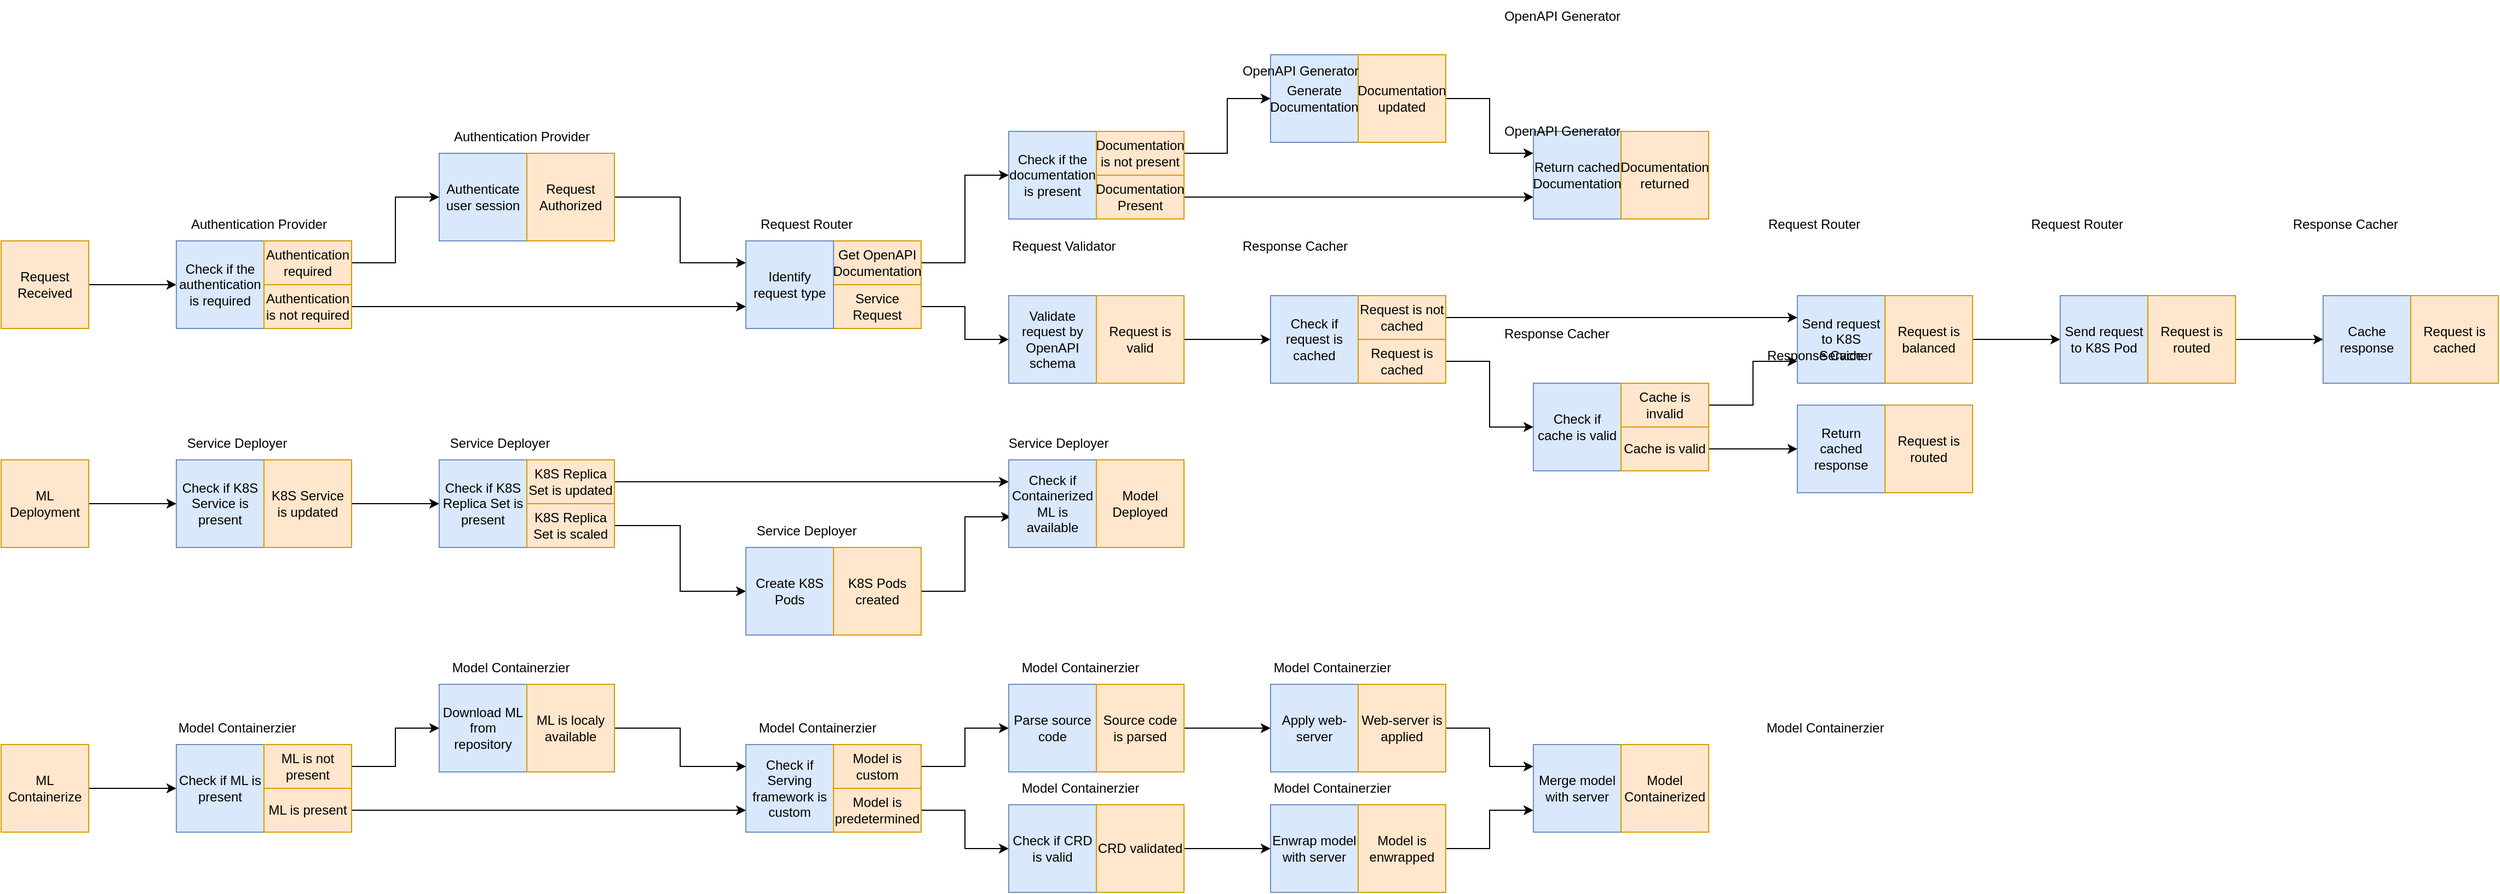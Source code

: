 <mxfile>
    <diagram name="Страница — 1" id="s1KukHTFloUVwo6JeJkF">
        <mxGraphModel dx="733" dy="353" grid="1" gridSize="10" guides="1" tooltips="1" connect="1" arrows="1" fold="1" page="1" pageScale="1" pageWidth="827" pageHeight="2000" math="0" shadow="0">
            <root>
                <mxCell id="0"/>
                <mxCell id="1" parent="0"/>
                <mxCell id="qRX5v0t8TsgXR0mgB-LM-10" style="edgeStyle=orthogonalEdgeStyle;rounded=0;orthogonalLoop=1;jettySize=auto;html=1;exitX=1;exitY=0.5;exitDx=0;exitDy=0;entryX=0;entryY=0.5;entryDx=0;entryDy=0;" parent="1" source="qRX5v0t8TsgXR0mgB-LM-1" target="qRX5v0t8TsgXR0mgB-LM-8" edge="1">
                    <mxGeometry relative="1" as="geometry"/>
                </mxCell>
                <mxCell id="qRX5v0t8TsgXR0mgB-LM-1" value="Request Received" style="rounded=0;whiteSpace=wrap;html=1;fillColor=#ffe6cc;strokeColor=#d79b00;" parent="1" vertex="1">
                    <mxGeometry x="40" y="240" width="80" height="80" as="geometry"/>
                </mxCell>
                <mxCell id="qRX5v0t8TsgXR0mgB-LM-2" value="Authenticate&lt;div&gt;user session&lt;/div&gt;" style="rounded=0;whiteSpace=wrap;html=1;fillColor=#dae8fc;strokeColor=#6c8ebf;" parent="1" vertex="1">
                    <mxGeometry x="440" y="160" width="80" height="80" as="geometry"/>
                </mxCell>
                <mxCell id="qRX5v0t8TsgXR0mgB-LM-7" style="edgeStyle=orthogonalEdgeStyle;rounded=0;orthogonalLoop=1;jettySize=auto;html=1;exitX=1;exitY=0.5;exitDx=0;exitDy=0;entryX=0;entryY=0.25;entryDx=0;entryDy=0;" parent="1" source="qRX5v0t8TsgXR0mgB-LM-3" target="qRX5v0t8TsgXR0mgB-LM-23" edge="1">
                    <mxGeometry relative="1" as="geometry">
                        <mxPoint x="720" y="170" as="targetPoint"/>
                    </mxGeometry>
                </mxCell>
                <mxCell id="qRX5v0t8TsgXR0mgB-LM-3" value="Request Authorized" style="rounded=0;whiteSpace=wrap;html=1;fillColor=#ffe6cc;strokeColor=#d79b00;" parent="1" vertex="1">
                    <mxGeometry x="520" y="160" width="80" height="80" as="geometry"/>
                </mxCell>
                <mxCell id="qRX5v0t8TsgXR0mgB-LM-4" value="Validate request by OpenAPI schema" style="rounded=0;whiteSpace=wrap;html=1;fillColor=#dae8fc;strokeColor=#6c8ebf;" parent="1" vertex="1">
                    <mxGeometry x="960" y="290" width="80" height="80" as="geometry"/>
                </mxCell>
                <mxCell id="39" style="edgeStyle=orthogonalEdgeStyle;rounded=0;html=1;exitX=1;exitY=0.5;exitDx=0;exitDy=0;entryX=0;entryY=0.5;entryDx=0;entryDy=0;" parent="1" source="qRX5v0t8TsgXR0mgB-LM-5" target="36" edge="1">
                    <mxGeometry relative="1" as="geometry"/>
                </mxCell>
                <mxCell id="qRX5v0t8TsgXR0mgB-LM-5" value="Request is valid" style="rounded=0;whiteSpace=wrap;html=1;fillColor=#ffe6cc;strokeColor=#d79b00;" parent="1" vertex="1">
                    <mxGeometry x="1040" y="290" width="80" height="80" as="geometry"/>
                </mxCell>
                <mxCell id="qRX5v0t8TsgXR0mgB-LM-8" value="Check if the authentication is required" style="rounded=0;whiteSpace=wrap;html=1;fillColor=#dae8fc;strokeColor=#6c8ebf;" parent="1" vertex="1">
                    <mxGeometry x="200" y="240" width="80" height="80" as="geometry"/>
                </mxCell>
                <mxCell id="qRX5v0t8TsgXR0mgB-LM-28" style="edgeStyle=orthogonalEdgeStyle;rounded=0;orthogonalLoop=1;jettySize=auto;html=1;exitX=1;exitY=0.5;exitDx=0;exitDy=0;entryX=0;entryY=0.5;entryDx=0;entryDy=0;" parent="1" source="qRX5v0t8TsgXR0mgB-LM-9" target="qRX5v0t8TsgXR0mgB-LM-26" edge="1">
                    <mxGeometry relative="1" as="geometry">
                        <Array as="points">
                            <mxPoint x="920" y="260"/>
                            <mxPoint x="920" y="180"/>
                        </Array>
                    </mxGeometry>
                </mxCell>
                <mxCell id="qRX5v0t8TsgXR0mgB-LM-9" value="Get OpenAPI&lt;div&gt;Documentation&lt;/div&gt;" style="rounded=0;whiteSpace=wrap;html=1;fillColor=#ffe6cc;strokeColor=#d79b00;" parent="1" vertex="1">
                    <mxGeometry x="800" y="240" width="80" height="40" as="geometry"/>
                </mxCell>
                <mxCell id="2" style="edgeStyle=orthogonalEdgeStyle;html=1;exitX=1;exitY=0.5;exitDx=0;exitDy=0;entryX=0;entryY=0.5;entryDx=0;entryDy=0;rounded=0;" parent="1" source="qRX5v0t8TsgXR0mgB-LM-14" target="qRX5v0t8TsgXR0mgB-LM-4" edge="1">
                    <mxGeometry relative="1" as="geometry"/>
                </mxCell>
                <mxCell id="qRX5v0t8TsgXR0mgB-LM-14" value="Service Request" style="rounded=0;whiteSpace=wrap;html=1;fillColor=#ffe6cc;strokeColor=#d79b00;" parent="1" vertex="1">
                    <mxGeometry x="800" y="280" width="80" height="40" as="geometry"/>
                </mxCell>
                <mxCell id="qRX5v0t8TsgXR0mgB-LM-22" style="edgeStyle=orthogonalEdgeStyle;rounded=0;orthogonalLoop=1;jettySize=auto;html=1;exitX=1;exitY=0.5;exitDx=0;exitDy=0;entryX=0;entryY=0.5;entryDx=0;entryDy=0;" parent="1" source="qRX5v0t8TsgXR0mgB-LM-20" target="qRX5v0t8TsgXR0mgB-LM-2" edge="1">
                    <mxGeometry relative="1" as="geometry"/>
                </mxCell>
                <mxCell id="qRX5v0t8TsgXR0mgB-LM-20" value="Authentication required" style="rounded=0;whiteSpace=wrap;html=1;fillColor=#ffe6cc;strokeColor=#d79b00;" parent="1" vertex="1">
                    <mxGeometry x="280" y="240" width="80" height="40" as="geometry"/>
                </mxCell>
                <mxCell id="qRX5v0t8TsgXR0mgB-LM-24" style="edgeStyle=orthogonalEdgeStyle;rounded=0;orthogonalLoop=1;jettySize=auto;html=1;exitX=1;exitY=0.5;exitDx=0;exitDy=0;entryX=0;entryY=0.75;entryDx=0;entryDy=0;" parent="1" source="qRX5v0t8TsgXR0mgB-LM-21" target="qRX5v0t8TsgXR0mgB-LM-23" edge="1">
                    <mxGeometry relative="1" as="geometry">
                        <mxPoint x="670" y="360" as="targetPoint"/>
                    </mxGeometry>
                </mxCell>
                <mxCell id="qRX5v0t8TsgXR0mgB-LM-21" value="Authentication is not required" style="rounded=0;whiteSpace=wrap;html=1;fillColor=#ffe6cc;strokeColor=#d79b00;" parent="1" vertex="1">
                    <mxGeometry x="280" y="280" width="80" height="40" as="geometry"/>
                </mxCell>
                <mxCell id="qRX5v0t8TsgXR0mgB-LM-23" value="Identify request type" style="rounded=0;whiteSpace=wrap;html=1;fillColor=#dae8fc;strokeColor=#6c8ebf;" parent="1" vertex="1">
                    <mxGeometry x="720" y="240" width="80" height="80" as="geometry"/>
                </mxCell>
                <mxCell id="qRX5v0t8TsgXR0mgB-LM-26" value="Check if the documentation is present" style="rounded=0;whiteSpace=wrap;html=1;fillColor=#dae8fc;strokeColor=#6c8ebf;" parent="1" vertex="1">
                    <mxGeometry x="960" y="140" width="80" height="80" as="geometry"/>
                </mxCell>
                <mxCell id="T81k3Jo-gWtBiVswDnpD-101" style="edgeStyle=orthogonalEdgeStyle;rounded=0;orthogonalLoop=1;jettySize=auto;html=1;exitX=1;exitY=0.5;exitDx=0;exitDy=0;entryX=0;entryY=0.75;entryDx=0;entryDy=0;" parent="1" source="qRX5v0t8TsgXR0mgB-LM-27" target="10" edge="1">
                    <mxGeometry relative="1" as="geometry"/>
                </mxCell>
                <mxCell id="qRX5v0t8TsgXR0mgB-LM-27" value="Documentation Present" style="rounded=0;whiteSpace=wrap;html=1;fillColor=#ffe6cc;strokeColor=#d79b00;" parent="1" vertex="1">
                    <mxGeometry x="1040" y="180" width="80" height="40" as="geometry"/>
                </mxCell>
                <mxCell id="T81k3Jo-gWtBiVswDnpD-99" style="edgeStyle=orthogonalEdgeStyle;rounded=0;orthogonalLoop=1;jettySize=auto;html=1;exitX=1;exitY=0.5;exitDx=0;exitDy=0;entryX=0;entryY=0.5;entryDx=0;entryDy=0;" parent="1" source="qRX5v0t8TsgXR0mgB-LM-29" target="qRX5v0t8TsgXR0mgB-LM-30" edge="1">
                    <mxGeometry relative="1" as="geometry"/>
                </mxCell>
                <mxCell id="qRX5v0t8TsgXR0mgB-LM-29" value="Documentation is not present" style="rounded=0;whiteSpace=wrap;html=1;fillColor=#ffe6cc;strokeColor=#d79b00;" parent="1" vertex="1">
                    <mxGeometry x="1040" y="140" width="80" height="40" as="geometry"/>
                </mxCell>
                <mxCell id="qRX5v0t8TsgXR0mgB-LM-30" value="Generate Documentation" style="rounded=0;whiteSpace=wrap;html=1;fillColor=#dae8fc;strokeColor=#6c8ebf;" parent="1" vertex="1">
                    <mxGeometry x="1199" y="70" width="80" height="80" as="geometry"/>
                </mxCell>
                <mxCell id="T81k3Jo-gWtBiVswDnpD-100" style="edgeStyle=orthogonalEdgeStyle;rounded=0;orthogonalLoop=1;jettySize=auto;html=1;exitX=1;exitY=0.5;exitDx=0;exitDy=0;entryX=0;entryY=0.25;entryDx=0;entryDy=0;" parent="1" source="qRX5v0t8TsgXR0mgB-LM-31" target="10" edge="1">
                    <mxGeometry relative="1" as="geometry"/>
                </mxCell>
                <mxCell id="qRX5v0t8TsgXR0mgB-LM-31" value="Documentation updated" style="rounded=0;whiteSpace=wrap;html=1;fillColor=#ffe6cc;strokeColor=#d79b00;" parent="1" vertex="1">
                    <mxGeometry x="1279" y="70" width="80" height="80" as="geometry"/>
                </mxCell>
                <mxCell id="9" style="edgeStyle=orthogonalEdgeStyle;rounded=0;html=1;exitX=1;exitY=0.5;exitDx=0;exitDy=0;entryX=0;entryY=0.5;entryDx=0;entryDy=0;" parent="1" source="3" target="4" edge="1">
                    <mxGeometry relative="1" as="geometry"/>
                </mxCell>
                <mxCell id="3" value="ML Deployment" style="rounded=0;whiteSpace=wrap;html=1;fillColor=#ffe6cc;strokeColor=#d79b00;" parent="1" vertex="1">
                    <mxGeometry x="40" y="440" width="80" height="80" as="geometry"/>
                </mxCell>
                <mxCell id="4" value="Check if K8S Service is present" style="rounded=0;whiteSpace=wrap;html=1;fillColor=#dae8fc;strokeColor=#6c8ebf;" parent="1" vertex="1">
                    <mxGeometry x="200" y="440" width="80" height="80" as="geometry"/>
                </mxCell>
                <mxCell id="24" style="edgeStyle=orthogonalEdgeStyle;rounded=0;html=1;exitX=1;exitY=0.5;exitDx=0;exitDy=0;entryX=0;entryY=0.5;entryDx=0;entryDy=0;" parent="1" source="5" target="22" edge="1">
                    <mxGeometry relative="1" as="geometry"/>
                </mxCell>
                <mxCell id="5" value="K8S Service is updated" style="rounded=0;whiteSpace=wrap;html=1;fillColor=#ffe6cc;strokeColor=#d79b00;" parent="1" vertex="1">
                    <mxGeometry x="280" y="440" width="80" height="80" as="geometry"/>
                </mxCell>
                <mxCell id="10" value="Return cached Documentation" style="rounded=0;whiteSpace=wrap;html=1;fillColor=#dae8fc;strokeColor=#6c8ebf;" parent="1" vertex="1">
                    <mxGeometry x="1439" y="140" width="80" height="80" as="geometry"/>
                </mxCell>
                <mxCell id="11" value="Documentation returned" style="rounded=0;whiteSpace=wrap;html=1;fillColor=#ffe6cc;strokeColor=#d79b00;" parent="1" vertex="1">
                    <mxGeometry x="1519" y="140" width="80" height="80" as="geometry"/>
                </mxCell>
                <mxCell id="13" value="Send request to K8S Service" style="rounded=0;whiteSpace=wrap;html=1;fillColor=#dae8fc;strokeColor=#6c8ebf;" parent="1" vertex="1">
                    <mxGeometry x="1680" y="290" width="80" height="80" as="geometry"/>
                </mxCell>
                <mxCell id="17" style="edgeStyle=orthogonalEdgeStyle;rounded=0;html=1;exitX=1;exitY=0.5;exitDx=0;exitDy=0;entryX=0;entryY=0.5;entryDx=0;entryDy=0;" parent="1" source="14" target="15" edge="1">
                    <mxGeometry relative="1" as="geometry"/>
                </mxCell>
                <mxCell id="14" value="Request is balanced" style="rounded=0;whiteSpace=wrap;html=1;fillColor=#ffe6cc;strokeColor=#d79b00;" parent="1" vertex="1">
                    <mxGeometry x="1760" y="290" width="80" height="80" as="geometry"/>
                </mxCell>
                <mxCell id="15" value="Send request to K8S Pod" style="rounded=0;whiteSpace=wrap;html=1;fillColor=#dae8fc;strokeColor=#6c8ebf;" parent="1" vertex="1">
                    <mxGeometry x="1920" y="290" width="80" height="80" as="geometry"/>
                </mxCell>
                <mxCell id="35" style="edgeStyle=orthogonalEdgeStyle;rounded=0;html=1;exitX=1;exitY=0.5;exitDx=0;exitDy=0;entryX=0;entryY=0.5;entryDx=0;entryDy=0;" parent="1" source="16" target="33" edge="1">
                    <mxGeometry relative="1" as="geometry"/>
                </mxCell>
                <mxCell id="16" value="Request is routed" style="rounded=0;whiteSpace=wrap;html=1;fillColor=#ffe6cc;strokeColor=#d79b00;" parent="1" vertex="1">
                    <mxGeometry x="2000" y="290" width="80" height="80" as="geometry"/>
                </mxCell>
                <mxCell id="22" value="Check if K8S Replica Set is present" style="rounded=0;whiteSpace=wrap;html=1;fillColor=#dae8fc;strokeColor=#6c8ebf;" parent="1" vertex="1">
                    <mxGeometry x="440" y="440" width="80" height="80" as="geometry"/>
                </mxCell>
                <mxCell id="32" style="edgeStyle=orthogonalEdgeStyle;rounded=0;html=1;exitX=1;exitY=0.5;exitDx=0;exitDy=0;entryX=0;entryY=0.25;entryDx=0;entryDy=0;" parent="1" source="23" target="29" edge="1">
                    <mxGeometry relative="1" as="geometry"/>
                </mxCell>
                <mxCell id="23" value="K8S Replica Set is updated" style="rounded=0;whiteSpace=wrap;html=1;fillColor=#ffe6cc;strokeColor=#d79b00;" parent="1" vertex="1">
                    <mxGeometry x="520" y="440" width="80" height="40" as="geometry"/>
                </mxCell>
                <mxCell id="28" style="edgeStyle=orthogonalEdgeStyle;rounded=0;html=1;exitX=1;exitY=0.5;exitDx=0;exitDy=0;entryX=0;entryY=0.5;entryDx=0;entryDy=0;" parent="1" source="25" target="26" edge="1">
                    <mxGeometry relative="1" as="geometry"/>
                </mxCell>
                <mxCell id="25" value="K8S Replica Set is scaled" style="rounded=0;whiteSpace=wrap;html=1;fillColor=#ffe6cc;strokeColor=#d79b00;" parent="1" vertex="1">
                    <mxGeometry x="520" y="480" width="80" height="40" as="geometry"/>
                </mxCell>
                <mxCell id="26" value="Create K8S Pods" style="rounded=0;whiteSpace=wrap;html=1;fillColor=#dae8fc;strokeColor=#6c8ebf;" parent="1" vertex="1">
                    <mxGeometry x="720" y="520" width="80" height="80" as="geometry"/>
                </mxCell>
                <mxCell id="31" style="edgeStyle=orthogonalEdgeStyle;rounded=0;html=1;exitX=1;exitY=0.5;exitDx=0;exitDy=0;entryX=0.025;entryY=0.65;entryDx=0;entryDy=0;entryPerimeter=0;" parent="1" source="27" target="29" edge="1">
                    <mxGeometry relative="1" as="geometry"/>
                </mxCell>
                <mxCell id="27" value="K8S Pods created" style="rounded=0;whiteSpace=wrap;html=1;fillColor=#ffe6cc;strokeColor=#d79b00;" parent="1" vertex="1">
                    <mxGeometry x="800" y="520" width="80" height="80" as="geometry"/>
                </mxCell>
                <mxCell id="29" value="Check if Containerized ML is available" style="rounded=0;whiteSpace=wrap;html=1;fillColor=#dae8fc;strokeColor=#6c8ebf;" parent="1" vertex="1">
                    <mxGeometry x="960" y="440" width="80" height="80" as="geometry"/>
                </mxCell>
                <mxCell id="30" value="Model Deployed" style="rounded=0;whiteSpace=wrap;html=1;fillColor=#ffe6cc;strokeColor=#d79b00;" parent="1" vertex="1">
                    <mxGeometry x="1040" y="440" width="80" height="80" as="geometry"/>
                </mxCell>
                <mxCell id="33" value="Cache response" style="rounded=0;whiteSpace=wrap;html=1;fillColor=#dae8fc;strokeColor=#6c8ebf;" parent="1" vertex="1">
                    <mxGeometry x="2160" y="290" width="80" height="80" as="geometry"/>
                </mxCell>
                <mxCell id="34" value="Request is cached" style="rounded=0;whiteSpace=wrap;html=1;fillColor=#ffe6cc;strokeColor=#d79b00;" parent="1" vertex="1">
                    <mxGeometry x="2240" y="290" width="80" height="80" as="geometry"/>
                </mxCell>
                <mxCell id="36" value="Check if request is cached" style="rounded=0;whiteSpace=wrap;html=1;fillColor=#dae8fc;strokeColor=#6c8ebf;" parent="1" vertex="1">
                    <mxGeometry x="1199" y="290" width="80" height="80" as="geometry"/>
                </mxCell>
                <mxCell id="38" style="edgeStyle=orthogonalEdgeStyle;rounded=0;html=1;exitX=1;exitY=0.5;exitDx=0;exitDy=0;entryX=0;entryY=0.25;entryDx=0;entryDy=0;" parent="1" source="37" target="13" edge="1">
                    <mxGeometry relative="1" as="geometry"/>
                </mxCell>
                <mxCell id="37" value="Request is not cached" style="rounded=0;whiteSpace=wrap;html=1;fillColor=#ffe6cc;strokeColor=#d79b00;" parent="1" vertex="1">
                    <mxGeometry x="1279" y="290" width="80" height="40" as="geometry"/>
                </mxCell>
                <mxCell id="40" value="Check if cache is valid" style="rounded=0;whiteSpace=wrap;html=1;fillColor=#dae8fc;strokeColor=#6c8ebf;" parent="1" vertex="1">
                    <mxGeometry x="1439" y="370" width="80" height="80" as="geometry"/>
                </mxCell>
                <mxCell id="50" style="edgeStyle=orthogonalEdgeStyle;rounded=0;html=1;exitX=1;exitY=0.5;exitDx=0;exitDy=0;entryX=0;entryY=0.75;entryDx=0;entryDy=0;" parent="1" source="41" target="13" edge="1">
                    <mxGeometry relative="1" as="geometry"/>
                </mxCell>
                <mxCell id="41" value="Cache is invalid" style="rounded=0;whiteSpace=wrap;html=1;fillColor=#ffe6cc;strokeColor=#d79b00;" parent="1" vertex="1">
                    <mxGeometry x="1519" y="370" width="80" height="40" as="geometry"/>
                </mxCell>
                <mxCell id="45" style="edgeStyle=orthogonalEdgeStyle;rounded=0;html=1;exitX=1;exitY=0.5;exitDx=0;exitDy=0;entryX=0;entryY=0.5;entryDx=0;entryDy=0;" parent="1" source="43" target="40" edge="1">
                    <mxGeometry relative="1" as="geometry"/>
                </mxCell>
                <mxCell id="43" value="Request is cached" style="rounded=0;whiteSpace=wrap;html=1;fillColor=#ffe6cc;strokeColor=#d79b00;" parent="1" vertex="1">
                    <mxGeometry x="1279" y="330" width="80" height="40" as="geometry"/>
                </mxCell>
                <mxCell id="46" value="Return cached response" style="rounded=0;whiteSpace=wrap;html=1;fillColor=#dae8fc;strokeColor=#6c8ebf;" parent="1" vertex="1">
                    <mxGeometry x="1680" y="390" width="80" height="80" as="geometry"/>
                </mxCell>
                <mxCell id="47" value="Request is routed" style="rounded=0;whiteSpace=wrap;html=1;fillColor=#ffe6cc;strokeColor=#d79b00;" parent="1" vertex="1">
                    <mxGeometry x="1760" y="390" width="80" height="80" as="geometry"/>
                </mxCell>
                <mxCell id="51" style="edgeStyle=orthogonalEdgeStyle;rounded=0;html=1;exitX=1;exitY=0.5;exitDx=0;exitDy=0;entryX=0;entryY=0.5;entryDx=0;entryDy=0;" parent="1" source="48" target="46" edge="1">
                    <mxGeometry relative="1" as="geometry"/>
                </mxCell>
                <mxCell id="48" value="Cache is valid" style="rounded=0;whiteSpace=wrap;html=1;fillColor=#ffe6cc;strokeColor=#d79b00;" parent="1" vertex="1">
                    <mxGeometry x="1519" y="410" width="80" height="40" as="geometry"/>
                </mxCell>
                <mxCell id="84" style="edgeStyle=orthogonalEdgeStyle;rounded=0;html=1;exitX=1;exitY=0.5;exitDx=0;exitDy=0;entryX=0;entryY=0.5;entryDx=0;entryDy=0;" parent="1" source="55" target="82" edge="1">
                    <mxGeometry relative="1" as="geometry"/>
                </mxCell>
                <mxCell id="55" value="ML Containerize" style="rounded=0;whiteSpace=wrap;html=1;fillColor=#ffe6cc;strokeColor=#d79b00;" parent="1" vertex="1">
                    <mxGeometry x="40" y="700" width="80" height="80" as="geometry"/>
                </mxCell>
                <mxCell id="56" value="Check if Serving framework is custom" style="rounded=0;whiteSpace=wrap;html=1;fillColor=#dae8fc;strokeColor=#6c8ebf;" parent="1" vertex="1">
                    <mxGeometry x="720" y="700" width="80" height="80" as="geometry"/>
                </mxCell>
                <mxCell id="T81k3Jo-gWtBiVswDnpD-103" style="edgeStyle=orthogonalEdgeStyle;rounded=0;orthogonalLoop=1;jettySize=auto;html=1;exitX=1;exitY=0.5;exitDx=0;exitDy=0;" parent="1" source="57" target="59" edge="1">
                    <mxGeometry relative="1" as="geometry"/>
                </mxCell>
                <mxCell id="57" value="Model is custom" style="rounded=0;whiteSpace=wrap;html=1;fillColor=#ffe6cc;strokeColor=#d79b00;" parent="1" vertex="1">
                    <mxGeometry x="800" y="700" width="80" height="40" as="geometry"/>
                </mxCell>
                <mxCell id="88" style="edgeStyle=orthogonalEdgeStyle;rounded=0;html=1;exitX=1;exitY=0.5;exitDx=0;exitDy=0;entryX=0;entryY=0.5;entryDx=0;entryDy=0;" parent="1" source="58" target="61" edge="1">
                    <mxGeometry relative="1" as="geometry"/>
                </mxCell>
                <mxCell id="58" value="Model is predetermined" style="rounded=0;whiteSpace=wrap;html=1;fillColor=#ffe6cc;strokeColor=#d79b00;" parent="1" vertex="1">
                    <mxGeometry x="800" y="740" width="80" height="40" as="geometry"/>
                </mxCell>
                <mxCell id="59" value="Parse source code" style="rounded=0;whiteSpace=wrap;html=1;fillColor=#dae8fc;strokeColor=#6c8ebf;" parent="1" vertex="1">
                    <mxGeometry x="960" y="645" width="80" height="80" as="geometry"/>
                </mxCell>
                <mxCell id="81" style="edgeStyle=orthogonalEdgeStyle;rounded=0;html=1;exitX=1;exitY=0.5;exitDx=0;exitDy=0;entryX=0;entryY=0.5;entryDx=0;entryDy=0;" parent="1" source="60" target="79" edge="1">
                    <mxGeometry relative="1" as="geometry"/>
                </mxCell>
                <mxCell id="60" value="Source code is parsed" style="rounded=0;whiteSpace=wrap;html=1;fillColor=#ffe6cc;strokeColor=#d79b00;" parent="1" vertex="1">
                    <mxGeometry x="1040" y="645" width="80" height="80" as="geometry"/>
                </mxCell>
                <mxCell id="61" value="Check if CRD is valid" style="rounded=0;whiteSpace=wrap;html=1;fillColor=#dae8fc;strokeColor=#6c8ebf;" parent="1" vertex="1">
                    <mxGeometry x="960" y="755" width="80" height="80" as="geometry"/>
                </mxCell>
                <mxCell id="78" style="edgeStyle=orthogonalEdgeStyle;rounded=0;html=1;exitX=1;exitY=0.5;exitDx=0;exitDy=0;entryX=0;entryY=0.5;entryDx=0;entryDy=0;" parent="1" source="62" target="76" edge="1">
                    <mxGeometry relative="1" as="geometry"/>
                </mxCell>
                <mxCell id="62" value="CRD validated" style="rounded=0;whiteSpace=wrap;html=1;fillColor=#ffe6cc;strokeColor=#d79b00;" parent="1" vertex="1">
                    <mxGeometry x="1040" y="755" width="80" height="80" as="geometry"/>
                </mxCell>
                <mxCell id="70" value="Download ML from repository" style="rounded=0;whiteSpace=wrap;html=1;fillColor=#dae8fc;strokeColor=#6c8ebf;" parent="1" vertex="1">
                    <mxGeometry x="440" y="645" width="80" height="80" as="geometry"/>
                </mxCell>
                <mxCell id="90" style="edgeStyle=orthogonalEdgeStyle;rounded=0;html=1;exitX=1;exitY=0.5;exitDx=0;exitDy=0;entryX=0;entryY=0.25;entryDx=0;entryDy=0;" parent="1" source="71" target="56" edge="1">
                    <mxGeometry relative="1" as="geometry"/>
                </mxCell>
                <mxCell id="71" value="ML is localy available" style="rounded=0;whiteSpace=wrap;html=1;fillColor=#ffe6cc;strokeColor=#d79b00;" parent="1" vertex="1">
                    <mxGeometry x="520" y="645" width="80" height="80" as="geometry"/>
                </mxCell>
                <mxCell id="76" value="Enwrap model with server" style="rounded=0;whiteSpace=wrap;html=1;fillColor=#dae8fc;strokeColor=#6c8ebf;" parent="1" vertex="1">
                    <mxGeometry x="1199" y="755" width="80" height="80" as="geometry"/>
                </mxCell>
                <mxCell id="95" style="edgeStyle=orthogonalEdgeStyle;rounded=0;html=1;exitX=1;exitY=0.5;exitDx=0;exitDy=0;entryX=0;entryY=0.75;entryDx=0;entryDy=0;" parent="1" source="77" target="92" edge="1">
                    <mxGeometry relative="1" as="geometry"/>
                </mxCell>
                <mxCell id="77" value="Model is enwrapped" style="rounded=0;whiteSpace=wrap;html=1;fillColor=#ffe6cc;strokeColor=#d79b00;" parent="1" vertex="1">
                    <mxGeometry x="1279" y="755" width="80" height="80" as="geometry"/>
                </mxCell>
                <mxCell id="79" value="Apply web-server" style="rounded=0;whiteSpace=wrap;html=1;fillColor=#dae8fc;strokeColor=#6c8ebf;" parent="1" vertex="1">
                    <mxGeometry x="1199" y="645" width="80" height="80" as="geometry"/>
                </mxCell>
                <mxCell id="94" style="edgeStyle=orthogonalEdgeStyle;rounded=0;html=1;exitX=1;exitY=0.5;exitDx=0;exitDy=0;entryX=0;entryY=0.25;entryDx=0;entryDy=0;" parent="1" source="80" target="92" edge="1">
                    <mxGeometry relative="1" as="geometry"/>
                </mxCell>
                <mxCell id="80" value="Web-server is applied" style="rounded=0;whiteSpace=wrap;html=1;fillColor=#ffe6cc;strokeColor=#d79b00;" parent="1" vertex="1">
                    <mxGeometry x="1279" y="645" width="80" height="80" as="geometry"/>
                </mxCell>
                <mxCell id="82" value="Check if ML is present" style="rounded=0;whiteSpace=wrap;html=1;fillColor=#dae8fc;strokeColor=#6c8ebf;" parent="1" vertex="1">
                    <mxGeometry x="200" y="700" width="80" height="80" as="geometry"/>
                </mxCell>
                <mxCell id="85" style="edgeStyle=orthogonalEdgeStyle;rounded=0;html=1;exitX=1;exitY=0.5;exitDx=0;exitDy=0;entryX=0;entryY=0.75;entryDx=0;entryDy=0;" parent="1" source="91" target="56" edge="1">
                    <mxGeometry relative="1" as="geometry"/>
                </mxCell>
                <mxCell id="T81k3Jo-gWtBiVswDnpD-102" style="edgeStyle=orthogonalEdgeStyle;rounded=0;orthogonalLoop=1;jettySize=auto;html=1;exitX=1;exitY=0.5;exitDx=0;exitDy=0;entryX=0;entryY=0.5;entryDx=0;entryDy=0;" parent="1" source="83" target="70" edge="1">
                    <mxGeometry relative="1" as="geometry"/>
                </mxCell>
                <mxCell id="83" value="ML is not present" style="rounded=0;whiteSpace=wrap;html=1;fillColor=#ffe6cc;strokeColor=#d79b00;" parent="1" vertex="1">
                    <mxGeometry x="280" y="700" width="80" height="40" as="geometry"/>
                </mxCell>
                <mxCell id="91" value="ML is present" style="rounded=0;whiteSpace=wrap;html=1;fillColor=#ffe6cc;strokeColor=#d79b00;" parent="1" vertex="1">
                    <mxGeometry x="280" y="740" width="80" height="40" as="geometry"/>
                </mxCell>
                <mxCell id="92" value="Merge model with server" style="rounded=0;whiteSpace=wrap;html=1;fillColor=#dae8fc;strokeColor=#6c8ebf;" parent="1" vertex="1">
                    <mxGeometry x="1439" y="700" width="80" height="80" as="geometry"/>
                </mxCell>
                <mxCell id="93" value="Model Containerized" style="rounded=0;whiteSpace=wrap;html=1;fillColor=#ffe6cc;strokeColor=#d79b00;" parent="1" vertex="1">
                    <mxGeometry x="1519" y="700" width="80" height="80" as="geometry"/>
                </mxCell>
                <mxCell id="96" value="Authentication Provider" style="text;html=1;align=center;verticalAlign=middle;resizable=0;points=[];autosize=1;strokeColor=none;fillColor=none;" vertex="1" parent="1">
                    <mxGeometry x="200" y="210" width="150" height="30" as="geometry"/>
                </mxCell>
                <mxCell id="97" value="Authentication Provider" style="text;html=1;align=center;verticalAlign=middle;resizable=0;points=[];autosize=1;strokeColor=none;fillColor=none;" vertex="1" parent="1">
                    <mxGeometry x="440" y="130" width="150" height="30" as="geometry"/>
                </mxCell>
                <mxCell id="98" value="Request Router" style="text;html=1;align=center;verticalAlign=middle;resizable=0;points=[];autosize=1;strokeColor=none;fillColor=none;" vertex="1" parent="1">
                    <mxGeometry x="720" y="210" width="110" height="30" as="geometry"/>
                </mxCell>
                <mxCell id="99" value="Request Validator" style="text;html=1;align=center;verticalAlign=middle;resizable=0;points=[];autosize=1;strokeColor=none;fillColor=none;" vertex="1" parent="1">
                    <mxGeometry x="950" y="230" width="120" height="30" as="geometry"/>
                </mxCell>
                <mxCell id="100" value="OpenAPI Generator" style="text;html=1;align=center;verticalAlign=middle;resizable=0;points=[];autosize=1;strokeColor=none;fillColor=none;" vertex="1" parent="1">
                    <mxGeometry x="1161" y="70" width="130" height="30" as="geometry"/>
                </mxCell>
                <mxCell id="101" value="OpenAPI Generator" style="text;html=1;align=center;verticalAlign=middle;resizable=0;points=[];autosize=1;strokeColor=none;fillColor=none;" vertex="1" parent="1">
                    <mxGeometry x="1400" y="20" width="130" height="30" as="geometry"/>
                </mxCell>
                <mxCell id="102" value="OpenAPI Generator" style="text;html=1;align=center;verticalAlign=middle;resizable=0;points=[];autosize=1;strokeColor=none;fillColor=none;" vertex="1" parent="1">
                    <mxGeometry x="1400" y="125" width="130" height="30" as="geometry"/>
                </mxCell>
                <mxCell id="103" value="Service Deployer" style="text;html=1;align=center;verticalAlign=middle;resizable=0;points=[];autosize=1;strokeColor=none;fillColor=none;" vertex="1" parent="1">
                    <mxGeometry x="200" y="410" width="110" height="30" as="geometry"/>
                </mxCell>
                <mxCell id="104" value="Service Deployer" style="text;html=1;align=center;verticalAlign=middle;resizable=0;points=[];autosize=1;strokeColor=none;fillColor=none;" vertex="1" parent="1">
                    <mxGeometry x="440" y="410" width="110" height="30" as="geometry"/>
                </mxCell>
                <mxCell id="105" value="Service Deployer" style="text;html=1;align=center;verticalAlign=middle;resizable=0;points=[];autosize=1;strokeColor=none;fillColor=none;" vertex="1" parent="1">
                    <mxGeometry x="720" y="490" width="110" height="30" as="geometry"/>
                </mxCell>
                <mxCell id="106" value="Service Deployer" style="text;html=1;align=center;verticalAlign=middle;resizable=0;points=[];autosize=1;strokeColor=none;fillColor=none;" vertex="1" parent="1">
                    <mxGeometry x="950" y="410" width="110" height="30" as="geometry"/>
                </mxCell>
                <mxCell id="107" value="Response Cacher" style="text;html=1;align=center;verticalAlign=middle;resizable=0;points=[];autosize=1;strokeColor=none;fillColor=none;" vertex="1" parent="1">
                    <mxGeometry x="1161" y="230" width="120" height="30" as="geometry"/>
                </mxCell>
                <mxCell id="108" value="Response Cacher" style="text;html=1;align=center;verticalAlign=middle;resizable=0;points=[];autosize=1;strokeColor=none;fillColor=none;" vertex="1" parent="1">
                    <mxGeometry x="1400" y="310" width="120" height="30" as="geometry"/>
                </mxCell>
                <mxCell id="109" value="Response Cacher" style="text;html=1;align=center;verticalAlign=middle;resizable=0;points=[];autosize=1;strokeColor=none;fillColor=none;" vertex="1" parent="1">
                    <mxGeometry x="2120" y="210" width="120" height="30" as="geometry"/>
                </mxCell>
                <mxCell id="110" value="Request Router" style="text;html=1;align=center;verticalAlign=middle;resizable=0;points=[];autosize=1;strokeColor=none;fillColor=none;" vertex="1" parent="1">
                    <mxGeometry x="1640" y="210" width="110" height="30" as="geometry"/>
                </mxCell>
                <mxCell id="111" value="Request Router" style="text;html=1;align=center;verticalAlign=middle;resizable=0;points=[];autosize=1;strokeColor=none;fillColor=none;" vertex="1" parent="1">
                    <mxGeometry x="1880" y="210" width="110" height="30" as="geometry"/>
                </mxCell>
                <mxCell id="112" value="Response Cacher" style="text;html=1;align=center;verticalAlign=middle;resizable=0;points=[];autosize=1;strokeColor=none;fillColor=none;" vertex="1" parent="1">
                    <mxGeometry x="1640" y="330" width="120" height="30" as="geometry"/>
                </mxCell>
                <mxCell id="113" value="Model Containerzier" style="text;html=1;align=center;verticalAlign=middle;resizable=0;points=[];autosize=1;strokeColor=none;fillColor=none;" vertex="1" parent="1">
                    <mxGeometry x="190" y="670" width="130" height="30" as="geometry"/>
                </mxCell>
                <mxCell id="114" value="Model Containerzier" style="text;html=1;align=center;verticalAlign=middle;resizable=0;points=[];autosize=1;strokeColor=none;fillColor=none;" vertex="1" parent="1">
                    <mxGeometry x="440" y="615" width="130" height="30" as="geometry"/>
                </mxCell>
                <mxCell id="115" value="Model Containerzier" style="text;html=1;align=center;verticalAlign=middle;resizable=0;points=[];autosize=1;strokeColor=none;fillColor=none;" vertex="1" parent="1">
                    <mxGeometry x="720" y="670" width="130" height="30" as="geometry"/>
                </mxCell>
                <mxCell id="116" value="Model Containerzier" style="text;html=1;align=center;verticalAlign=middle;resizable=0;points=[];autosize=1;strokeColor=none;fillColor=none;" vertex="1" parent="1">
                    <mxGeometry x="960" y="615" width="130" height="30" as="geometry"/>
                </mxCell>
                <mxCell id="117" value="Model Containerzier" style="text;html=1;align=center;verticalAlign=middle;resizable=0;points=[];autosize=1;strokeColor=none;fillColor=none;" vertex="1" parent="1">
                    <mxGeometry x="1190" y="615" width="130" height="30" as="geometry"/>
                </mxCell>
                <mxCell id="118" value="Model Containerzier" style="text;html=1;align=center;verticalAlign=middle;resizable=0;points=[];autosize=1;strokeColor=none;fillColor=none;" vertex="1" parent="1">
                    <mxGeometry x="960" y="725" width="130" height="30" as="geometry"/>
                </mxCell>
                <mxCell id="119" value="Model Containerzier" style="text;html=1;align=center;verticalAlign=middle;resizable=0;points=[];autosize=1;strokeColor=none;fillColor=none;" vertex="1" parent="1">
                    <mxGeometry x="1190" y="725" width="130" height="30" as="geometry"/>
                </mxCell>
                <mxCell id="120" value="Model Containerzier" style="text;html=1;align=center;verticalAlign=middle;resizable=0;points=[];autosize=1;strokeColor=none;fillColor=none;" vertex="1" parent="1">
                    <mxGeometry x="1640" y="670" width="130" height="30" as="geometry"/>
                </mxCell>
            </root>
        </mxGraphModel>
    </diagram>
</mxfile>